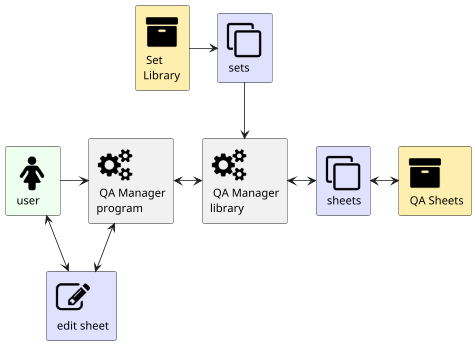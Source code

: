 @startuml
scale 0.8

!include <tupadr3/common>
!include <tupadr3/font-awesome/archive>
!include <tupadr3/font-awesome/clone>
!include <tupadr3/font-awesome/cogs>
!include <tupadr3/font-awesome/edit>
!include <tupadr3/font-awesome/female>
!include <tupadr3/font-awesome/file_code_o>

'title Define QA sheets

FA_ARCHIVE( qaa1, Set\nLibrary) #ffefaf
FA_ARCHIVE( qaa2, QA Sheets) #ffefaf
FA_CLONE( ucs2, sets) #e0e0ff
FA_CLONE( ucs3, sheets) #e0e0ff
FA_EDIT( ec2, edit sheet) #e0e0ff

FA_FEMALE( u1, user) #efffef

FA_COGS( qaml, QA Manager\nlibrary)
FA_COGS( qamp, QA Manager\nprogram)

u1 -> qamp
u1 <--> ec2
qamp <--> ec2

qamp <-> qaml
qaml <-> ucs3
ucs3 <-> qaa2

qaa1 -> ucs2
ucs2 --> qaml
@enduml
